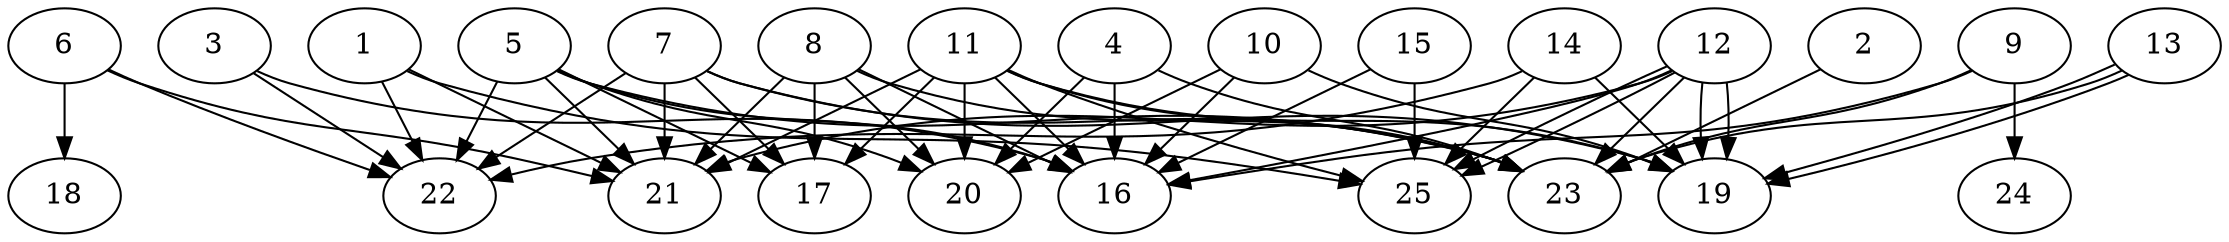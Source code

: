 // DAG automatically generated by daggen at Thu Oct  3 14:00:40 2019
// ./daggen --dot -n 25 --ccr 0.3 --fat 0.9 --regular 0.7 --density 0.6 --mindata 5242880 --maxdata 52428800 
digraph G {
  1 [size="23589547", alpha="0.07", expect_size="7076864"] 
  1 -> 21 [size ="7076864"]
  1 -> 22 [size ="7076864"]
  1 -> 25 [size ="7076864"]
  2 [size="55401813", alpha="0.12", expect_size="16620544"] 
  2 -> 23 [size ="16620544"]
  3 [size="116592640", alpha="0.04", expect_size="34977792"] 
  3 -> 16 [size ="34977792"]
  3 -> 22 [size ="34977792"]
  4 [size="29388800", alpha="0.02", expect_size="8816640"] 
  4 -> 16 [size ="8816640"]
  4 -> 20 [size ="8816640"]
  4 -> 23 [size ="8816640"]
  5 [size="165669547", alpha="0.13", expect_size="49700864"] 
  5 -> 16 [size ="49700864"]
  5 -> 17 [size ="49700864"]
  5 -> 20 [size ="49700864"]
  5 -> 21 [size ="49700864"]
  5 -> 22 [size ="49700864"]
  5 -> 23 [size ="49700864"]
  6 [size="86565547", alpha="0.06", expect_size="25969664"] 
  6 -> 18 [size ="25969664"]
  6 -> 21 [size ="25969664"]
  6 -> 22 [size ="25969664"]
  7 [size="106745173", alpha="0.11", expect_size="32023552"] 
  7 -> 17 [size ="32023552"]
  7 -> 19 [size ="32023552"]
  7 -> 21 [size ="32023552"]
  7 -> 22 [size ="32023552"]
  7 -> 23 [size ="32023552"]
  8 [size="61026987", alpha="0.18", expect_size="18308096"] 
  8 -> 16 [size ="18308096"]
  8 -> 17 [size ="18308096"]
  8 -> 20 [size ="18308096"]
  8 -> 21 [size ="18308096"]
  8 -> 23 [size ="18308096"]
  9 [size="121538560", alpha="0.17", expect_size="36461568"] 
  9 -> 16 [size ="36461568"]
  9 -> 23 [size ="36461568"]
  9 -> 24 [size ="36461568"]
  10 [size="112022187", alpha="0.01", expect_size="33606656"] 
  10 -> 16 [size ="33606656"]
  10 -> 19 [size ="33606656"]
  10 -> 20 [size ="33606656"]
  11 [size="55896747", alpha="0.15", expect_size="16769024"] 
  11 -> 16 [size ="16769024"]
  11 -> 17 [size ="16769024"]
  11 -> 19 [size ="16769024"]
  11 -> 20 [size ="16769024"]
  11 -> 21 [size ="16769024"]
  11 -> 23 [size ="16769024"]
  11 -> 25 [size ="16769024"]
  12 [size="108492800", alpha="0.17", expect_size="32547840"] 
  12 -> 16 [size ="32547840"]
  12 -> 19 [size ="32547840"]
  12 -> 19 [size ="32547840"]
  12 -> 21 [size ="32547840"]
  12 -> 23 [size ="32547840"]
  12 -> 25 [size ="32547840"]
  12 -> 25 [size ="32547840"]
  13 [size="47155200", alpha="0.05", expect_size="14146560"] 
  13 -> 19 [size ="14146560"]
  13 -> 19 [size ="14146560"]
  13 -> 23 [size ="14146560"]
  14 [size="79517013", alpha="0.13", expect_size="23855104"] 
  14 -> 19 [size ="23855104"]
  14 -> 22 [size ="23855104"]
  14 -> 25 [size ="23855104"]
  15 [size="96638293", alpha="0.12", expect_size="28991488"] 
  15 -> 16 [size ="28991488"]
  15 -> 25 [size ="28991488"]
  16 [size="45062827", alpha="0.05", expect_size="13518848"] 
  17 [size="93009920", alpha="0.06", expect_size="27902976"] 
  18 [size="18363733", alpha="0.08", expect_size="5509120"] 
  19 [size="162631680", alpha="0.18", expect_size="48789504"] 
  20 [size="137629013", alpha="0.06", expect_size="41288704"] 
  21 [size="148899840", alpha="0.15", expect_size="44669952"] 
  22 [size="110028800", alpha="0.10", expect_size="33008640"] 
  23 [size="86763520", alpha="0.16", expect_size="26029056"] 
  24 [size="129611093", alpha="0.04", expect_size="38883328"] 
  25 [size="75325440", alpha="0.11", expect_size="22597632"] 
}
